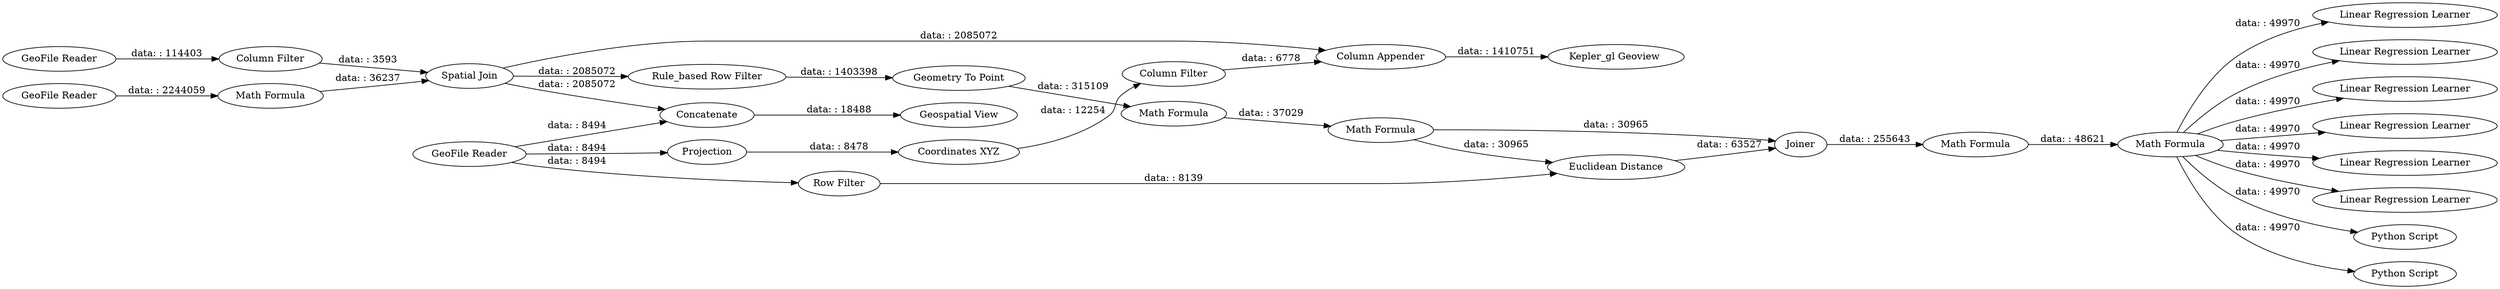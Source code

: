 digraph {
	"-5389632805135231238_24" [label="Linear Regression Learner"]
	"-5389632805135231238_7" [label="Geometry To Point"]
	"-5389632805135231238_11" [label="Row Filter"]
	"-5389632805135231238_9" [label="Math Formula"]
	"-5389632805135231238_20" [label="Kepler_gl Geoview "]
	"-5389632805135231238_13" [label=Joiner]
	"-5389632805135231238_5" [label="Spatial Join"]
	"-5389632805135231238_1" [label="GeoFile Reader"]
	"-5389632805135231238_8" [label="Math Formula"]
	"-5389632805135231238_10" [label="GeoFile Reader"]
	"-5389632805135231238_6" [label="Rule_based Row Filter"]
	"-5389632805135231238_23" [label="Linear Regression Learner"]
	"-5389632805135231238_4" [label="Column Filter"]
	"-5389632805135231238_15" [label="Geospatial View"]
	"-5389632805135231238_21" [label="Math Formula"]
	"-5389632805135231238_25" [label="Linear Regression Learner"]
	"-5389632805135231238_3" [label="GeoFile Reader"]
	"-5389632805135231238_14" [label=Concatenate]
	"-5389632805135231238_17" [label="Coordinates XYZ"]
	"-5389632805135231238_26" [label="Linear Regression Learner"]
	"-5389632805135231238_19" [label="Column Appender"]
	"-5389632805135231238_27" [label="Linear Regression Learner"]
	"-5389632805135231238_22" [label="Math Formula"]
	"-5389632805135231238_28" [label="Linear Regression Learner"]
	"-5389632805135231238_12" [label="Euclidean Distance"]
	"-5389632805135231238_16" [label=Projection]
	"-5389632805135231238_29" [label="Python Script"]
	"-5389632805135231238_30" [label="Python Script"]
	"-5389632805135231238_2" [label="Math Formula"]
	"-5389632805135231238_18" [label="Column Filter"]
	"-5389632805135231238_13" -> "-5389632805135231238_21" [label="data: : 255643"]
	"-5389632805135231238_10" -> "-5389632805135231238_11" [label="data: : 8494"]
	"-5389632805135231238_16" -> "-5389632805135231238_17" [label="data: : 8478"]
	"-5389632805135231238_14" -> "-5389632805135231238_15" [label="data: : 18488"]
	"-5389632805135231238_22" -> "-5389632805135231238_26" [label="data: : 49970"]
	"-5389632805135231238_1" -> "-5389632805135231238_2" [label="data: : 2244059"]
	"-5389632805135231238_22" -> "-5389632805135231238_24" [label="data: : 49970"]
	"-5389632805135231238_22" -> "-5389632805135231238_29" [label="data: : 49970"]
	"-5389632805135231238_3" -> "-5389632805135231238_4" [label="data: : 114403"]
	"-5389632805135231238_22" -> "-5389632805135231238_30" [label="data: : 49970"]
	"-5389632805135231238_12" -> "-5389632805135231238_13" [label="data: : 63527"]
	"-5389632805135231238_22" -> "-5389632805135231238_28" [label="data: : 49970"]
	"-5389632805135231238_11" -> "-5389632805135231238_12" [label="data: : 8139"]
	"-5389632805135231238_5" -> "-5389632805135231238_19" [label="data: : 2085072"]
	"-5389632805135231238_5" -> "-5389632805135231238_14" [label="data: : 2085072"]
	"-5389632805135231238_5" -> "-5389632805135231238_6" [label="data: : 2085072"]
	"-5389632805135231238_22" -> "-5389632805135231238_23" [label="data: : 49970"]
	"-5389632805135231238_10" -> "-5389632805135231238_14" [label="data: : 8494"]
	"-5389632805135231238_18" -> "-5389632805135231238_19" [label="data: : 6778"]
	"-5389632805135231238_22" -> "-5389632805135231238_27" [label="data: : 49970"]
	"-5389632805135231238_4" -> "-5389632805135231238_5" [label="data: : 3593"]
	"-5389632805135231238_8" -> "-5389632805135231238_9" [label="data: : 37029"]
	"-5389632805135231238_9" -> "-5389632805135231238_12" [label="data: : 30965"]
	"-5389632805135231238_22" -> "-5389632805135231238_25" [label="data: : 49970"]
	"-5389632805135231238_9" -> "-5389632805135231238_13" [label="data: : 30965"]
	"-5389632805135231238_2" -> "-5389632805135231238_5" [label="data: : 36237"]
	"-5389632805135231238_17" -> "-5389632805135231238_18" [label="data: : 12254"]
	"-5389632805135231238_21" -> "-5389632805135231238_22" [label="data: : 48621"]
	"-5389632805135231238_7" -> "-5389632805135231238_8" [label="data: : 315109"]
	"-5389632805135231238_19" -> "-5389632805135231238_20" [label="data: : 1410751"]
	"-5389632805135231238_10" -> "-5389632805135231238_16" [label="data: : 8494"]
	"-5389632805135231238_6" -> "-5389632805135231238_7" [label="data: : 1403398"]
	rankdir=LR
}
